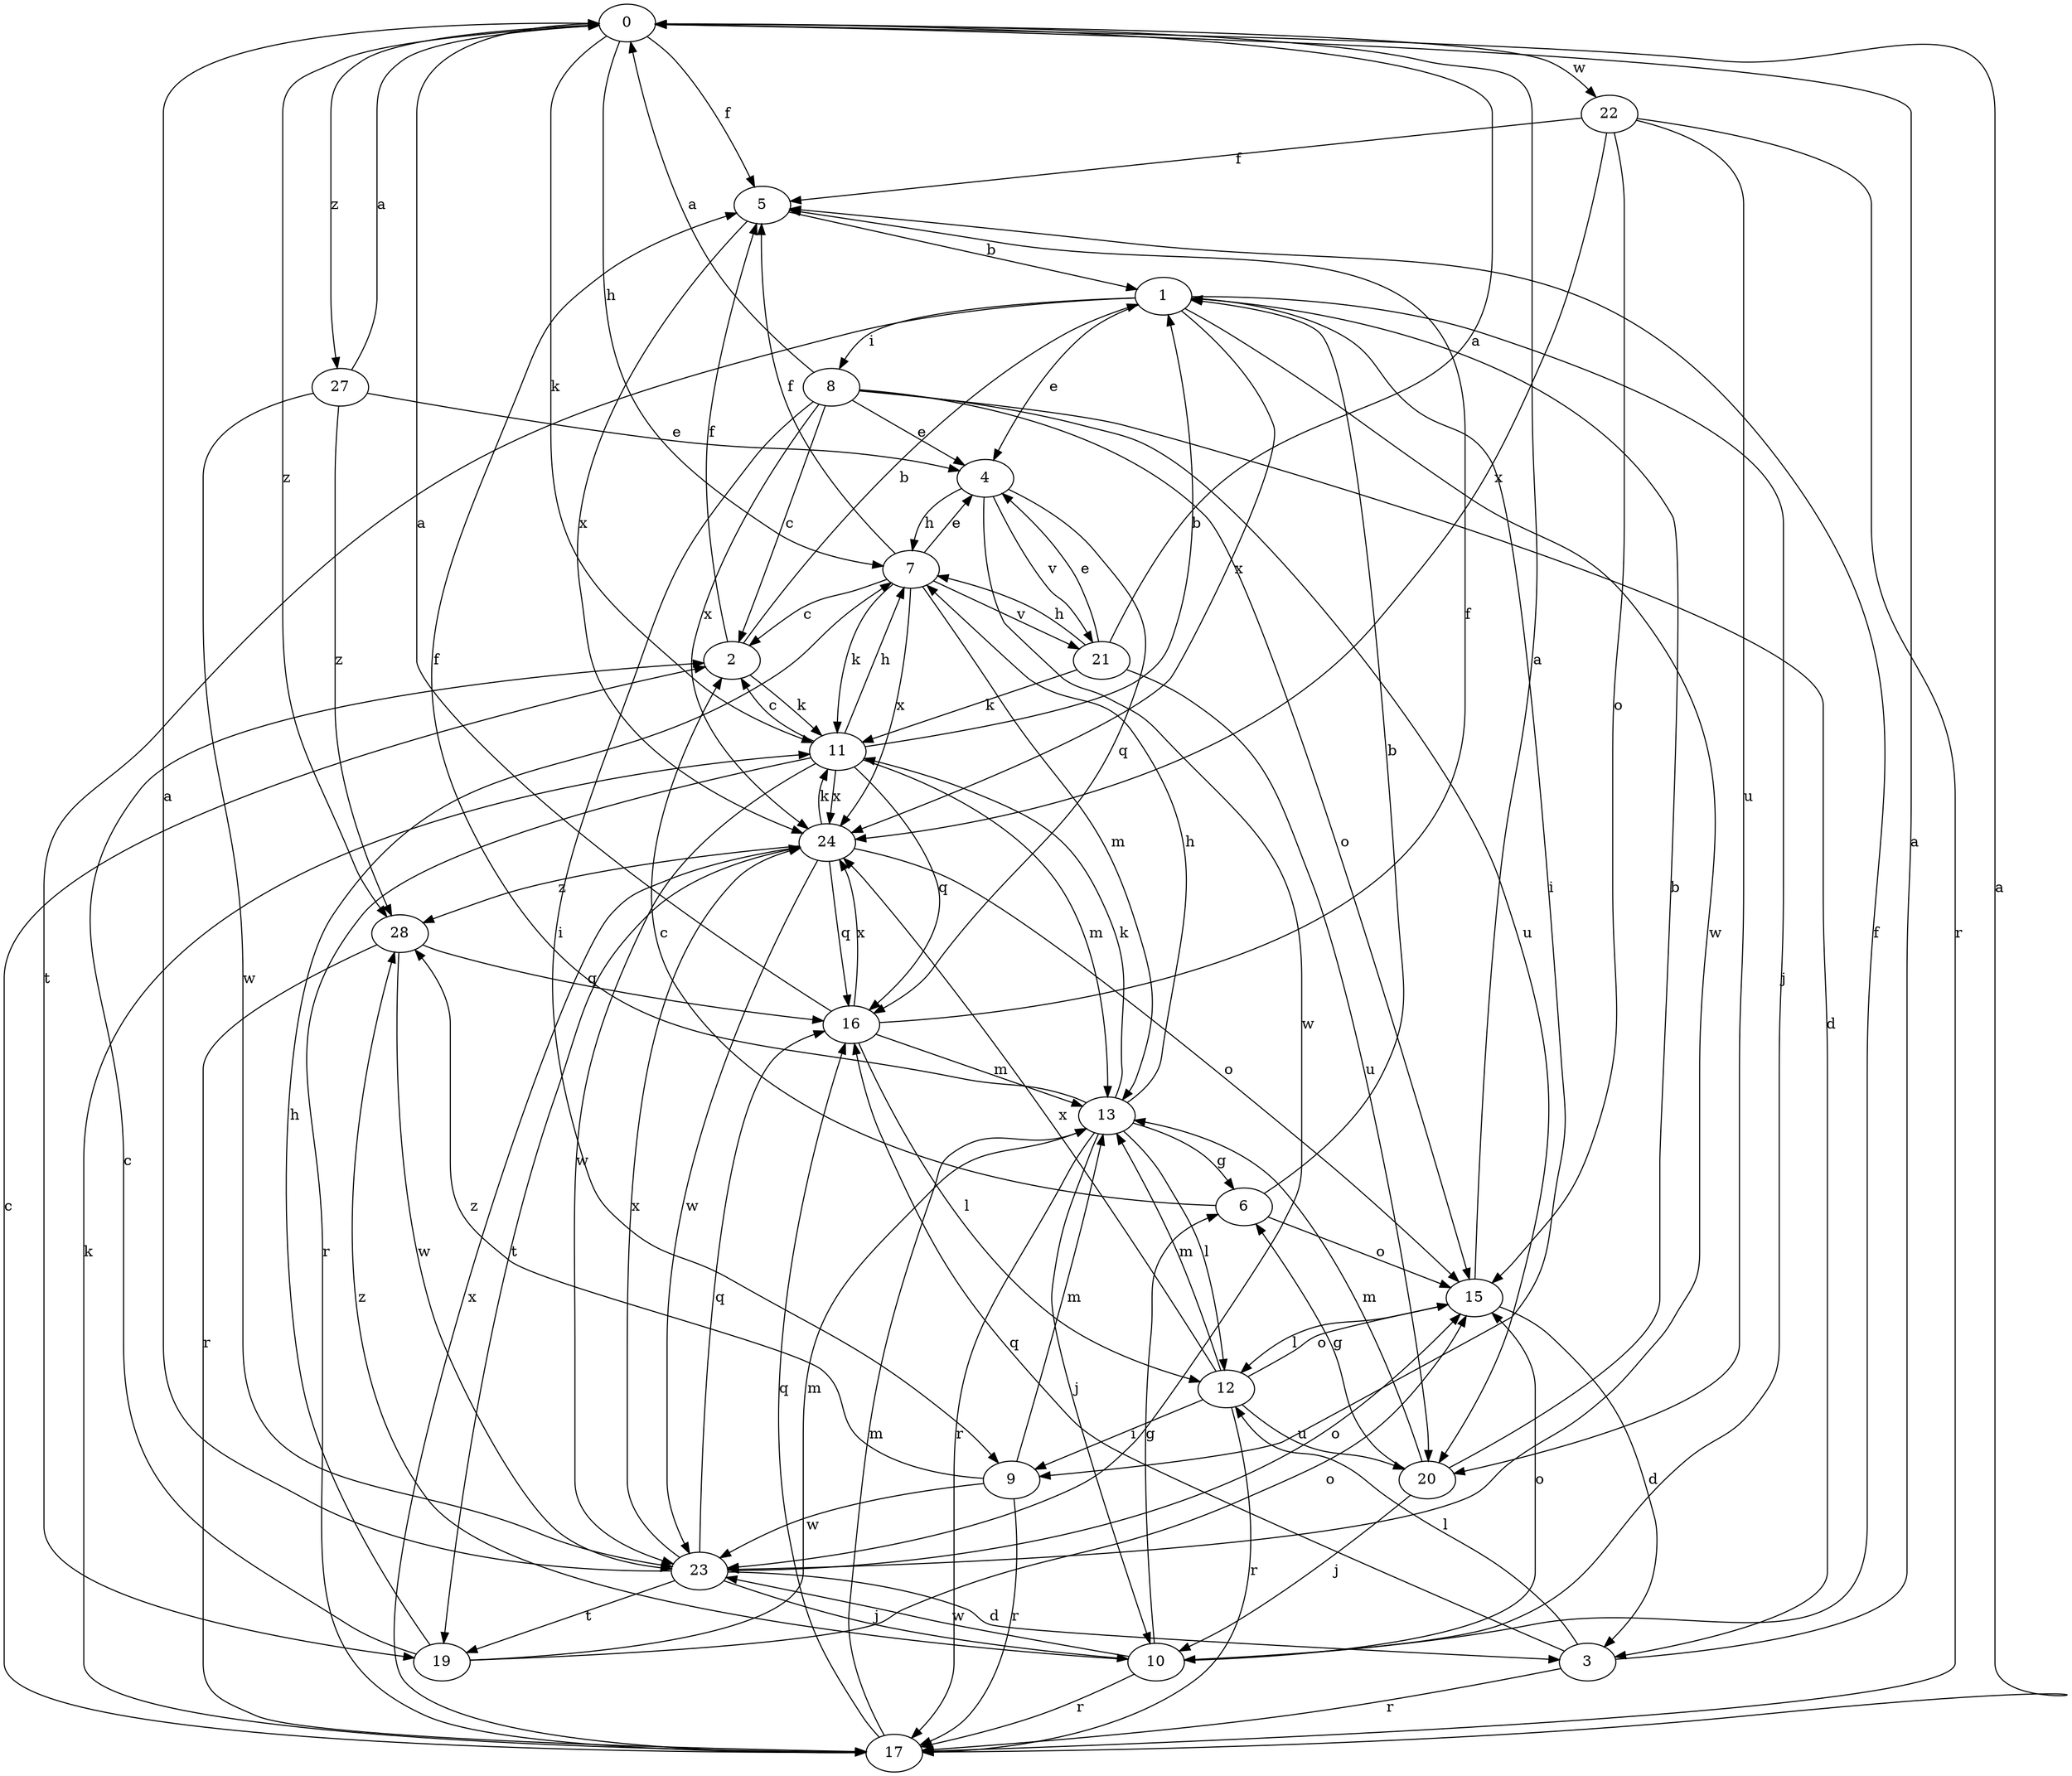 strict digraph  {
0;
1;
2;
3;
4;
5;
6;
7;
8;
9;
10;
11;
12;
13;
15;
16;
17;
19;
20;
21;
22;
23;
24;
27;
28;
0 -> 5  [label=f];
0 -> 7  [label=h];
0 -> 11  [label=k];
0 -> 22  [label=w];
0 -> 27  [label=z];
0 -> 28  [label=z];
1 -> 4  [label=e];
1 -> 8  [label=i];
1 -> 9  [label=i];
1 -> 10  [label=j];
1 -> 19  [label=t];
1 -> 23  [label=w];
1 -> 24  [label=x];
2 -> 1  [label=b];
2 -> 5  [label=f];
2 -> 11  [label=k];
3 -> 0  [label=a];
3 -> 12  [label=l];
3 -> 16  [label=q];
3 -> 17  [label=r];
4 -> 7  [label=h];
4 -> 16  [label=q];
4 -> 21  [label=v];
4 -> 23  [label=w];
5 -> 1  [label=b];
5 -> 24  [label=x];
6 -> 1  [label=b];
6 -> 2  [label=c];
6 -> 15  [label=o];
7 -> 2  [label=c];
7 -> 4  [label=e];
7 -> 5  [label=f];
7 -> 11  [label=k];
7 -> 13  [label=m];
7 -> 21  [label=v];
7 -> 24  [label=x];
8 -> 0  [label=a];
8 -> 2  [label=c];
8 -> 3  [label=d];
8 -> 4  [label=e];
8 -> 9  [label=i];
8 -> 15  [label=o];
8 -> 20  [label=u];
8 -> 24  [label=x];
9 -> 13  [label=m];
9 -> 17  [label=r];
9 -> 23  [label=w];
9 -> 28  [label=z];
10 -> 5  [label=f];
10 -> 6  [label=g];
10 -> 15  [label=o];
10 -> 17  [label=r];
10 -> 23  [label=w];
10 -> 28  [label=z];
11 -> 1  [label=b];
11 -> 2  [label=c];
11 -> 7  [label=h];
11 -> 13  [label=m];
11 -> 16  [label=q];
11 -> 17  [label=r];
11 -> 23  [label=w];
11 -> 24  [label=x];
12 -> 9  [label=i];
12 -> 13  [label=m];
12 -> 15  [label=o];
12 -> 17  [label=r];
12 -> 20  [label=u];
12 -> 24  [label=x];
13 -> 5  [label=f];
13 -> 6  [label=g];
13 -> 7  [label=h];
13 -> 10  [label=j];
13 -> 11  [label=k];
13 -> 12  [label=l];
13 -> 17  [label=r];
15 -> 0  [label=a];
15 -> 3  [label=d];
15 -> 12  [label=l];
16 -> 0  [label=a];
16 -> 5  [label=f];
16 -> 12  [label=l];
16 -> 13  [label=m];
16 -> 24  [label=x];
17 -> 0  [label=a];
17 -> 2  [label=c];
17 -> 11  [label=k];
17 -> 13  [label=m];
17 -> 16  [label=q];
17 -> 24  [label=x];
19 -> 2  [label=c];
19 -> 7  [label=h];
19 -> 13  [label=m];
19 -> 15  [label=o];
20 -> 1  [label=b];
20 -> 6  [label=g];
20 -> 10  [label=j];
20 -> 13  [label=m];
21 -> 0  [label=a];
21 -> 4  [label=e];
21 -> 7  [label=h];
21 -> 11  [label=k];
21 -> 20  [label=u];
22 -> 5  [label=f];
22 -> 15  [label=o];
22 -> 17  [label=r];
22 -> 20  [label=u];
22 -> 24  [label=x];
23 -> 0  [label=a];
23 -> 3  [label=d];
23 -> 10  [label=j];
23 -> 15  [label=o];
23 -> 16  [label=q];
23 -> 19  [label=t];
23 -> 24  [label=x];
24 -> 11  [label=k];
24 -> 15  [label=o];
24 -> 16  [label=q];
24 -> 19  [label=t];
24 -> 23  [label=w];
24 -> 28  [label=z];
27 -> 0  [label=a];
27 -> 4  [label=e];
27 -> 23  [label=w];
27 -> 28  [label=z];
28 -> 16  [label=q];
28 -> 17  [label=r];
28 -> 23  [label=w];
}
